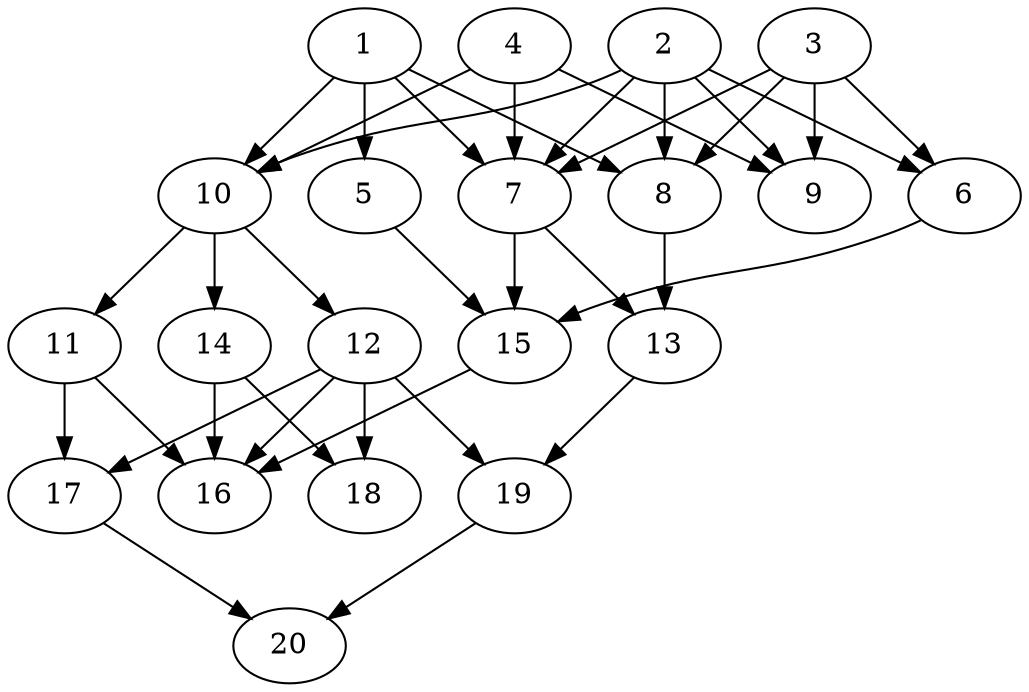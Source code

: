 // DAG automatically generated by daggen at Tue Jul 23 14:33:40 2019
// ./daggen --dot -n 20 --ccr 0.4 --fat 0.6 --regular 0.5 --density 0.8 --mindata 5242880 --maxdata 52428800 
digraph G {
  1 [size="81105920", alpha="0.20", expect_size="32442368"] 
  1 -> 5 [size ="32442368"]
  1 -> 7 [size ="32442368"]
  1 -> 8 [size ="32442368"]
  1 -> 10 [size ="32442368"]
  2 [size="118822400", alpha="0.18", expect_size="47528960"] 
  2 -> 6 [size ="47528960"]
  2 -> 7 [size ="47528960"]
  2 -> 8 [size ="47528960"]
  2 -> 9 [size ="47528960"]
  2 -> 10 [size ="47528960"]
  3 [size="18944000", alpha="0.11", expect_size="7577600"] 
  3 -> 6 [size ="7577600"]
  3 -> 7 [size ="7577600"]
  3 -> 8 [size ="7577600"]
  3 -> 9 [size ="7577600"]
  4 [size="100766720", alpha="0.06", expect_size="40306688"] 
  4 -> 7 [size ="40306688"]
  4 -> 9 [size ="40306688"]
  4 -> 10 [size ="40306688"]
  5 [size="100687360", alpha="0.08", expect_size="40274944"] 
  5 -> 15 [size ="40274944"]
  6 [size="85992960", alpha="0.11", expect_size="34397184"] 
  6 -> 15 [size ="34397184"]
  7 [size="85388800", alpha="0.11", expect_size="34155520"] 
  7 -> 13 [size ="34155520"]
  7 -> 15 [size ="34155520"]
  8 [size="67855360", alpha="0.09", expect_size="27142144"] 
  8 -> 13 [size ="27142144"]
  9 [size="130214400", alpha="0.15", expect_size="52085760"] 
  10 [size="72209920", alpha="0.20", expect_size="28883968"] 
  10 -> 11 [size ="28883968"]
  10 -> 12 [size ="28883968"]
  10 -> 14 [size ="28883968"]
  11 [size="29224960", alpha="0.09", expect_size="11689984"] 
  11 -> 16 [size ="11689984"]
  11 -> 17 [size ="11689984"]
  12 [size="27054080", alpha="0.18", expect_size="10821632"] 
  12 -> 16 [size ="10821632"]
  12 -> 17 [size ="10821632"]
  12 -> 18 [size ="10821632"]
  12 -> 19 [size ="10821632"]
  13 [size="13639680", alpha="0.10", expect_size="5455872"] 
  13 -> 19 [size ="5455872"]
  14 [size="79024640", alpha="0.13", expect_size="31609856"] 
  14 -> 16 [size ="31609856"]
  14 -> 18 [size ="31609856"]
  15 [size="115389440", alpha="0.19", expect_size="46155776"] 
  15 -> 16 [size ="46155776"]
  16 [size="43266560", alpha="0.05", expect_size="17306624"] 
  17 [size="110251520", alpha="0.16", expect_size="44100608"] 
  17 -> 20 [size ="44100608"]
  18 [size="59540480", alpha="0.07", expect_size="23816192"] 
  19 [size="114777600", alpha="0.16", expect_size="45911040"] 
  19 -> 20 [size ="45911040"]
  20 [size="88048640", alpha="0.14", expect_size="35219456"] 
}
